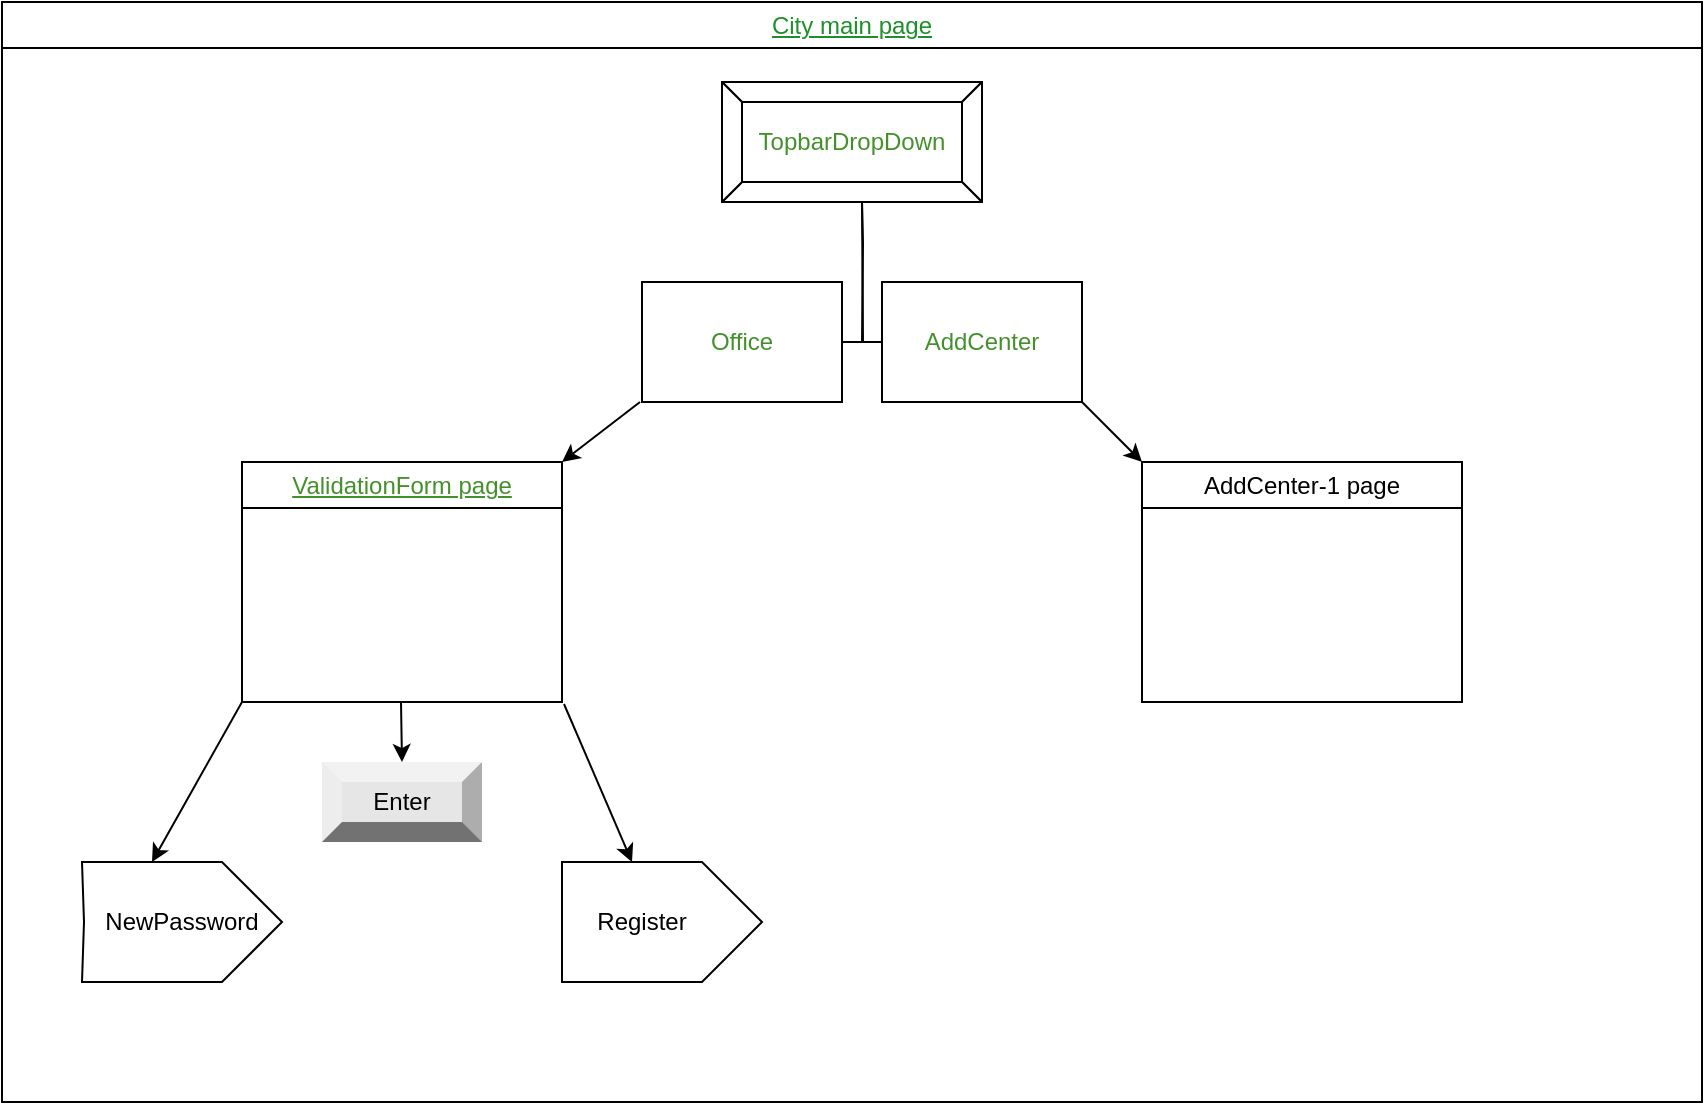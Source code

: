 <mxfile version="21.1.2" type="device">
  <diagram name="Page-1" id="QxO1QyuSEIHn4oQQk0bx">
    <mxGraphModel dx="954" dy="619" grid="1" gridSize="10" guides="1" tooltips="1" connect="1" arrows="1" fold="1" page="1" pageScale="1" pageWidth="850" pageHeight="1100" math="0" shadow="0">
      <root>
        <mxCell id="0" />
        <mxCell id="1" parent="0" />
        <mxCell id="9f2lCE55a--EUQ2dxYR4-7" value="&lt;font style=&quot;font-weight: normal;&quot; color=&quot;#1d902b&quot;&gt;&lt;u&gt;City main page&lt;/u&gt;&lt;/font&gt;" style="swimlane;whiteSpace=wrap;html=1;" vertex="1" parent="1">
          <mxGeometry y="10" width="850" height="550" as="geometry" />
        </mxCell>
        <mxCell id="9f2lCE55a--EUQ2dxYR4-16" value="&lt;font color=&quot;#44912c&quot;&gt;TopbarDropDown&lt;/font&gt;" style="labelPosition=center;verticalLabelPosition=middle;align=center;html=1;shape=mxgraph.basic.button;dx=10;whiteSpace=wrap;" vertex="1" parent="9f2lCE55a--EUQ2dxYR4-7">
          <mxGeometry x="360" y="40" width="130" height="60" as="geometry" />
        </mxCell>
        <mxCell id="9f2lCE55a--EUQ2dxYR4-17" value="" style="edgeStyle=orthogonalEdgeStyle;sourcePerimeterSpacing=0;targetPerimeterSpacing=0;startArrow=none;endArrow=none;rounded=0;targetPortConstraint=eastwest;sourcePortConstraint=northsouth;curved=0;rounded=0;" edge="1" target="9f2lCE55a--EUQ2dxYR4-19" parent="9f2lCE55a--EUQ2dxYR4-7">
          <mxGeometry relative="1" as="geometry">
            <mxPoint x="430" y="100" as="sourcePoint" />
          </mxGeometry>
        </mxCell>
        <mxCell id="9f2lCE55a--EUQ2dxYR4-18" value="" style="edgeStyle=orthogonalEdgeStyle;sourcePerimeterSpacing=0;targetPerimeterSpacing=0;startArrow=none;endArrow=none;rounded=0;targetPortConstraint=eastwest;sourcePortConstraint=northsouth;curved=0;rounded=0;" edge="1" target="9f2lCE55a--EUQ2dxYR4-20" parent="9f2lCE55a--EUQ2dxYR4-7">
          <mxGeometry relative="1" as="geometry">
            <mxPoint x="430" y="100" as="sourcePoint" />
          </mxGeometry>
        </mxCell>
        <mxCell id="9f2lCE55a--EUQ2dxYR4-19" value="&lt;font color=&quot;#44912c&quot;&gt;Office&lt;/font&gt;" style="whiteSpace=wrap;html=1;align=center;verticalAlign=middle;treeFolding=1;treeMoving=1;" vertex="1" parent="9f2lCE55a--EUQ2dxYR4-7">
          <mxGeometry x="320" y="140" width="100" height="60" as="geometry" />
        </mxCell>
        <mxCell id="9f2lCE55a--EUQ2dxYR4-20" value="&lt;font color=&quot;#44912c&quot;&gt;AddCenter&lt;/font&gt;" style="whiteSpace=wrap;html=1;align=center;verticalAlign=middle;treeFolding=1;treeMoving=1;" vertex="1" parent="9f2lCE55a--EUQ2dxYR4-7">
          <mxGeometry x="440" y="140" width="100" height="60" as="geometry" />
        </mxCell>
        <mxCell id="9f2lCE55a--EUQ2dxYR4-23" value="&lt;font style=&quot;font-weight: normal;&quot; color=&quot;#44912c&quot;&gt;&lt;u&gt;ValidationForm page&lt;/u&gt;&lt;/font&gt;" style="swimlane;whiteSpace=wrap;html=1;" vertex="1" parent="9f2lCE55a--EUQ2dxYR4-7">
          <mxGeometry x="120" y="230" width="160" height="120" as="geometry" />
        </mxCell>
        <mxCell id="9f2lCE55a--EUQ2dxYR4-24" value="" style="endArrow=classic;html=1;rounded=0;targetPerimeterSpacing=6;" edge="1" parent="9f2lCE55a--EUQ2dxYR4-7">
          <mxGeometry width="50" height="50" relative="1" as="geometry">
            <mxPoint x="319" y="200" as="sourcePoint" />
            <mxPoint x="280" y="230" as="targetPoint" />
          </mxGeometry>
        </mxCell>
        <mxCell id="9f2lCE55a--EUQ2dxYR4-33" value="&lt;span style=&quot;font-weight: normal;&quot;&gt;AddCenter-1 page&lt;/span&gt;" style="swimlane;whiteSpace=wrap;html=1;" vertex="1" parent="9f2lCE55a--EUQ2dxYR4-7">
          <mxGeometry x="570" y="230" width="160" height="120" as="geometry" />
        </mxCell>
        <mxCell id="9f2lCE55a--EUQ2dxYR4-34" value="" style="endArrow=classic;html=1;rounded=0;" edge="1" parent="9f2lCE55a--EUQ2dxYR4-7">
          <mxGeometry width="50" height="50" relative="1" as="geometry">
            <mxPoint x="540" y="200" as="sourcePoint" />
            <mxPoint x="570" y="230" as="targetPoint" />
          </mxGeometry>
        </mxCell>
        <mxCell id="9f2lCE55a--EUQ2dxYR4-37" value="Enter" style="labelPosition=center;verticalLabelPosition=middle;align=center;html=1;shape=mxgraph.basic.shaded_button;dx=10;fillColor=#E6E6E6;strokeColor=none;whiteSpace=wrap;" vertex="1" parent="9f2lCE55a--EUQ2dxYR4-7">
          <mxGeometry x="160" y="380" width="80" height="40" as="geometry" />
        </mxCell>
        <mxCell id="9f2lCE55a--EUQ2dxYR4-43" value="" style="html=1;shadow=0;dashed=0;align=center;verticalAlign=middle;shape=mxgraph.arrows2.arrow;dy=0;dx=30;notch=0;" vertex="1" parent="9f2lCE55a--EUQ2dxYR4-7">
          <mxGeometry x="280" y="430" width="100" height="60" as="geometry" />
        </mxCell>
        <mxCell id="9f2lCE55a--EUQ2dxYR4-44" value="" style="html=1;shadow=0;dashed=0;align=center;verticalAlign=middle;shape=mxgraph.arrows2.arrow;dy=0;dx=30;notch=1;" vertex="1" parent="9f2lCE55a--EUQ2dxYR4-7">
          <mxGeometry x="40" y="430" width="100" height="60" as="geometry" />
        </mxCell>
        <mxCell id="9f2lCE55a--EUQ2dxYR4-45" value="Register" style="text;html=1;strokeColor=none;fillColor=none;align=center;verticalAlign=middle;whiteSpace=wrap;rounded=0;" vertex="1" parent="9f2lCE55a--EUQ2dxYR4-7">
          <mxGeometry x="290" y="445" width="60" height="30" as="geometry" />
        </mxCell>
        <mxCell id="9f2lCE55a--EUQ2dxYR4-46" value="NewPassword" style="text;html=1;strokeColor=none;fillColor=none;align=center;verticalAlign=middle;whiteSpace=wrap;rounded=0;" vertex="1" parent="9f2lCE55a--EUQ2dxYR4-7">
          <mxGeometry x="60" y="445" width="60" height="30" as="geometry" />
        </mxCell>
        <mxCell id="9f2lCE55a--EUQ2dxYR4-47" value="" style="endArrow=classic;html=1;rounded=0;entryX=0;entryY=0;entryDx=35;entryDy=0;entryPerimeter=0;" edge="1" parent="9f2lCE55a--EUQ2dxYR4-7" target="9f2lCE55a--EUQ2dxYR4-44">
          <mxGeometry width="50" height="50" relative="1" as="geometry">
            <mxPoint x="120" y="350" as="sourcePoint" />
            <mxPoint x="70" y="400" as="targetPoint" />
          </mxGeometry>
        </mxCell>
        <mxCell id="9f2lCE55a--EUQ2dxYR4-48" value="" style="endArrow=classic;html=1;rounded=0;entryX=0;entryY=0;entryDx=35;entryDy=0;entryPerimeter=0;" edge="1" parent="9f2lCE55a--EUQ2dxYR4-7" target="9f2lCE55a--EUQ2dxYR4-43">
          <mxGeometry width="50" height="50" relative="1" as="geometry">
            <mxPoint x="281" y="351" as="sourcePoint" />
            <mxPoint x="346" y="403" as="targetPoint" />
          </mxGeometry>
        </mxCell>
        <mxCell id="9f2lCE55a--EUQ2dxYR4-49" value="" style="endArrow=classic;html=1;rounded=0;" edge="1" parent="9f2lCE55a--EUQ2dxYR4-7">
          <mxGeometry width="50" height="50" relative="1" as="geometry">
            <mxPoint x="199.5" y="350" as="sourcePoint" />
            <mxPoint x="200" y="380" as="targetPoint" />
          </mxGeometry>
        </mxCell>
      </root>
    </mxGraphModel>
  </diagram>
</mxfile>
